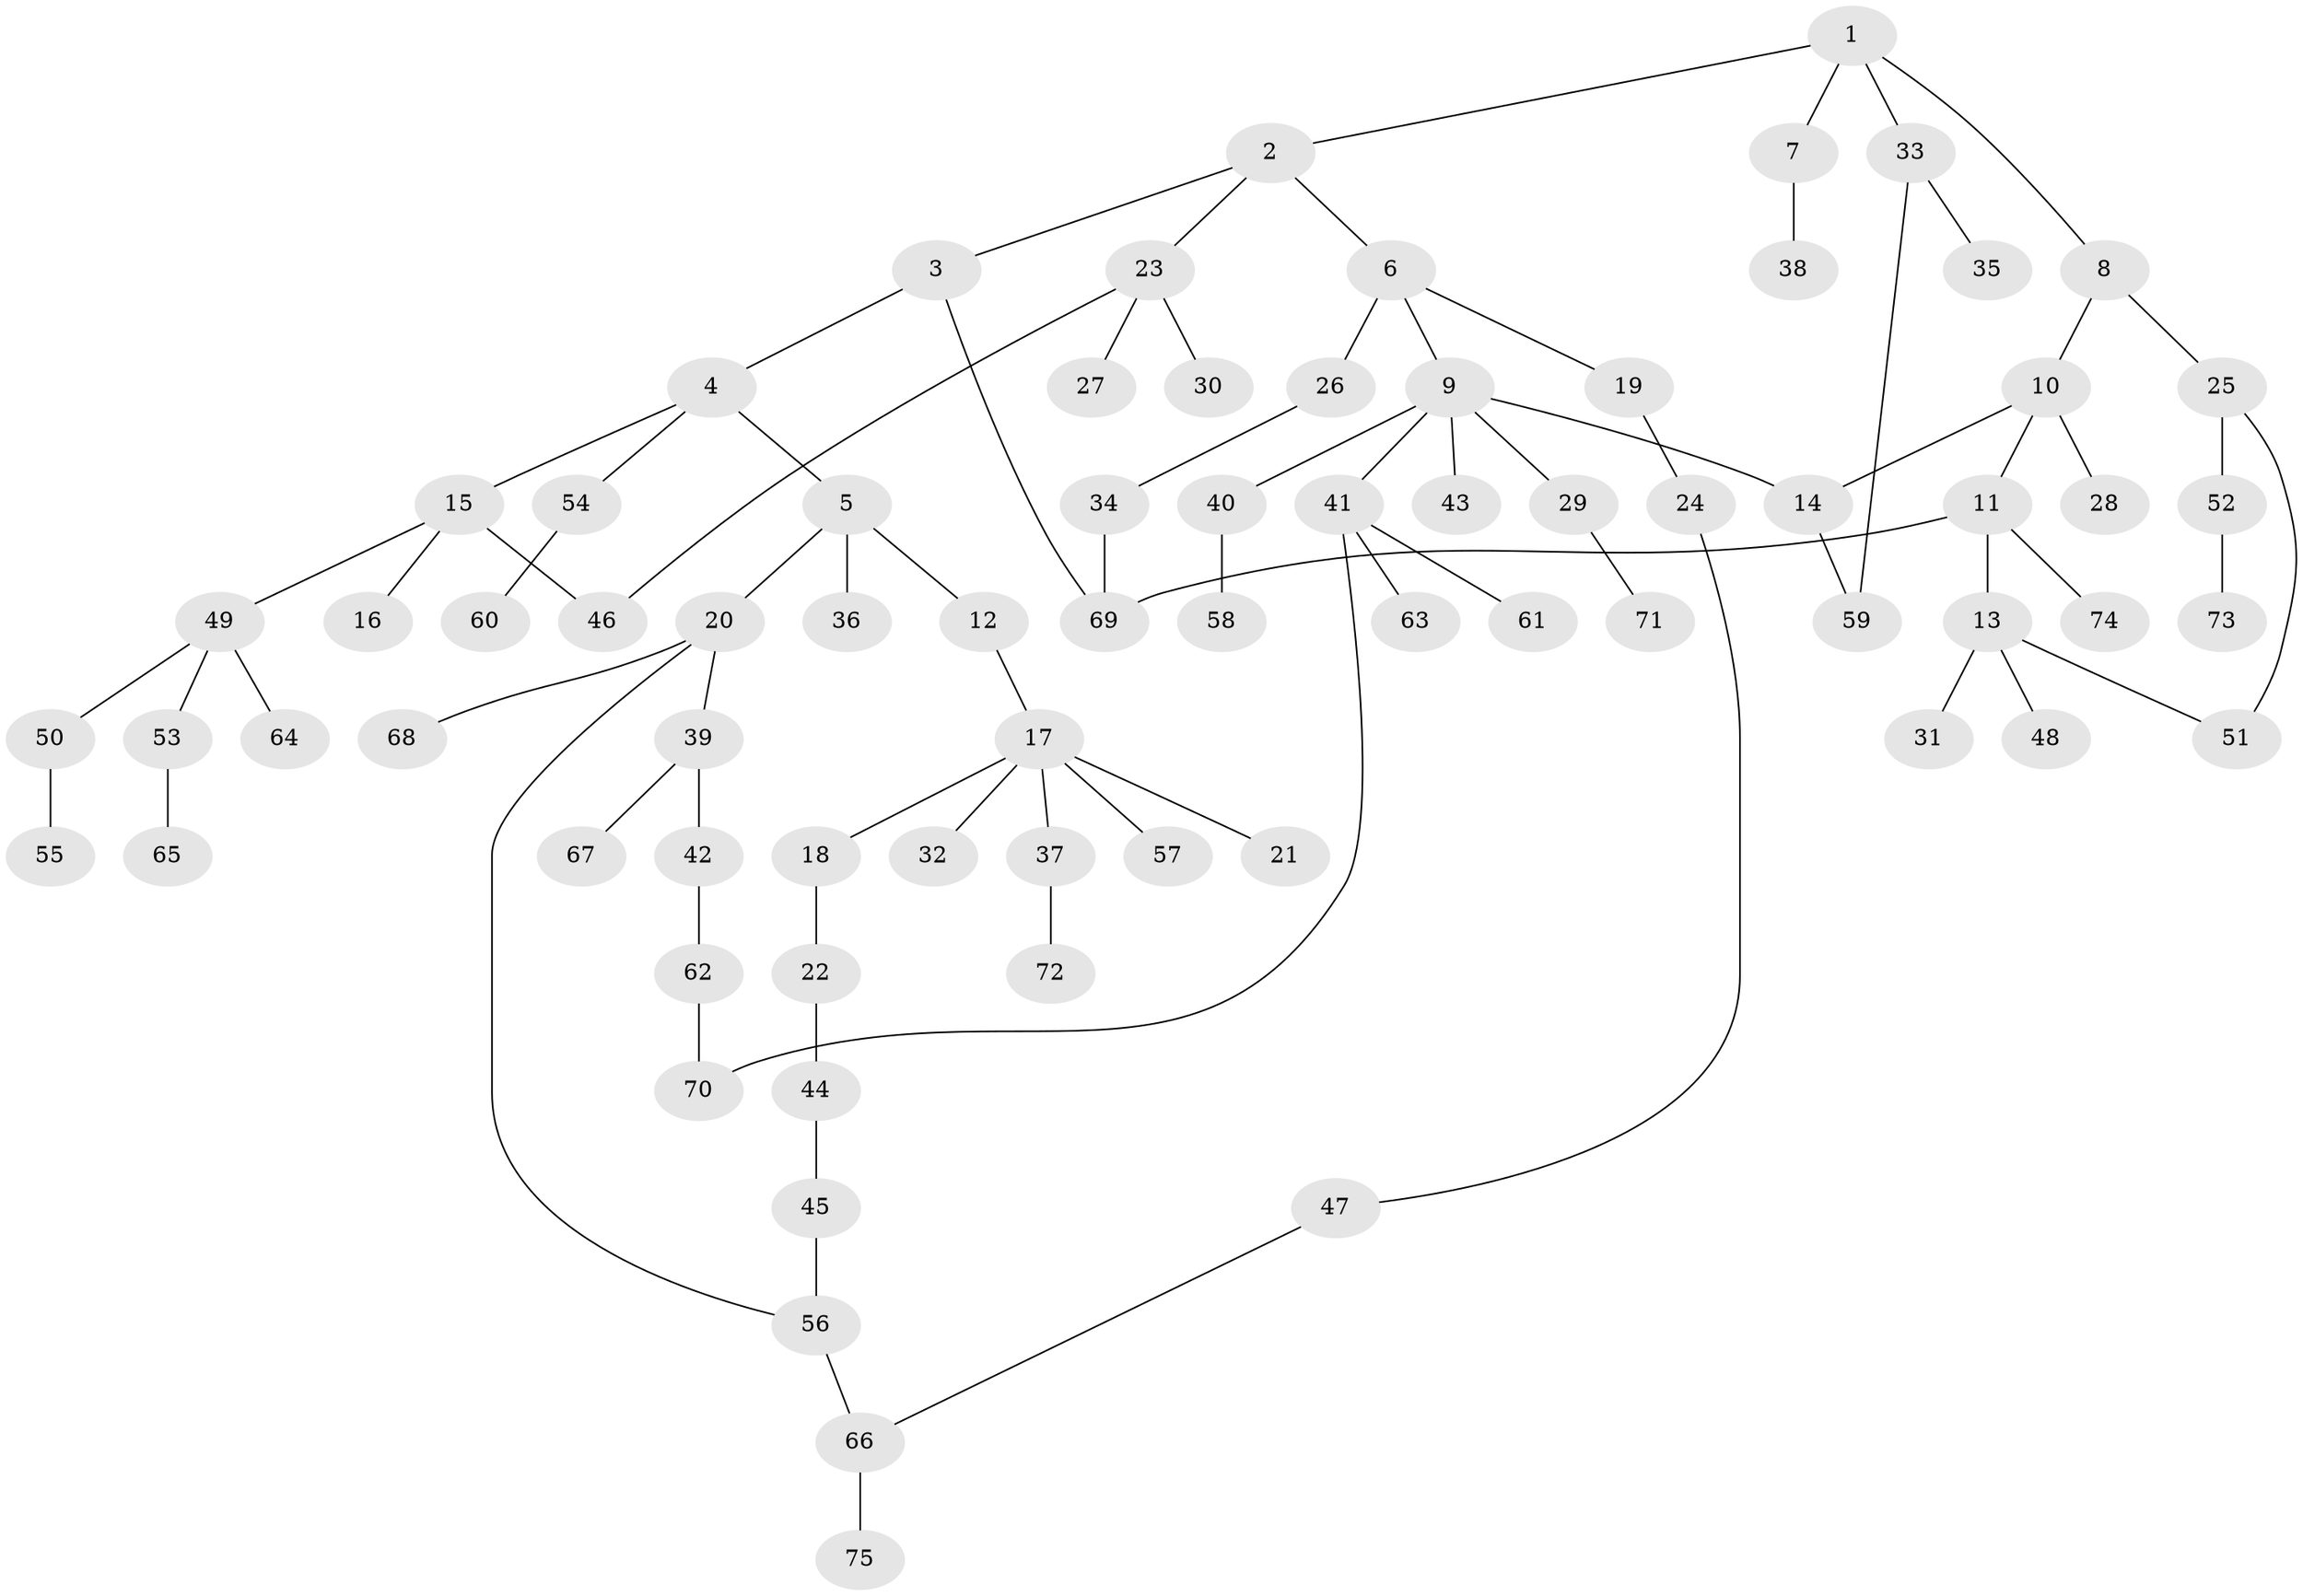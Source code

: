 // Generated by graph-tools (version 1.1) at 2025/34/03/09/25 02:34:06]
// undirected, 75 vertices, 83 edges
graph export_dot {
graph [start="1"]
  node [color=gray90,style=filled];
  1;
  2;
  3;
  4;
  5;
  6;
  7;
  8;
  9;
  10;
  11;
  12;
  13;
  14;
  15;
  16;
  17;
  18;
  19;
  20;
  21;
  22;
  23;
  24;
  25;
  26;
  27;
  28;
  29;
  30;
  31;
  32;
  33;
  34;
  35;
  36;
  37;
  38;
  39;
  40;
  41;
  42;
  43;
  44;
  45;
  46;
  47;
  48;
  49;
  50;
  51;
  52;
  53;
  54;
  55;
  56;
  57;
  58;
  59;
  60;
  61;
  62;
  63;
  64;
  65;
  66;
  67;
  68;
  69;
  70;
  71;
  72;
  73;
  74;
  75;
  1 -- 2;
  1 -- 7;
  1 -- 8;
  1 -- 33;
  2 -- 3;
  2 -- 6;
  2 -- 23;
  3 -- 4;
  3 -- 69;
  4 -- 5;
  4 -- 15;
  4 -- 54;
  5 -- 12;
  5 -- 20;
  5 -- 36;
  6 -- 9;
  6 -- 19;
  6 -- 26;
  7 -- 38;
  8 -- 10;
  8 -- 25;
  9 -- 29;
  9 -- 40;
  9 -- 41;
  9 -- 43;
  9 -- 14;
  10 -- 11;
  10 -- 14;
  10 -- 28;
  11 -- 13;
  11 -- 74;
  11 -- 69;
  12 -- 17;
  13 -- 31;
  13 -- 48;
  13 -- 51;
  14 -- 59;
  15 -- 16;
  15 -- 46;
  15 -- 49;
  17 -- 18;
  17 -- 21;
  17 -- 32;
  17 -- 37;
  17 -- 57;
  18 -- 22;
  19 -- 24;
  20 -- 39;
  20 -- 68;
  20 -- 56;
  22 -- 44;
  23 -- 27;
  23 -- 30;
  23 -- 46;
  24 -- 47;
  25 -- 52;
  25 -- 51;
  26 -- 34;
  29 -- 71;
  33 -- 35;
  33 -- 59;
  34 -- 69;
  37 -- 72;
  39 -- 42;
  39 -- 67;
  40 -- 58;
  41 -- 61;
  41 -- 63;
  41 -- 70;
  42 -- 62;
  44 -- 45;
  45 -- 56;
  47 -- 66;
  49 -- 50;
  49 -- 53;
  49 -- 64;
  50 -- 55;
  52 -- 73;
  53 -- 65;
  54 -- 60;
  56 -- 66;
  62 -- 70;
  66 -- 75;
}
